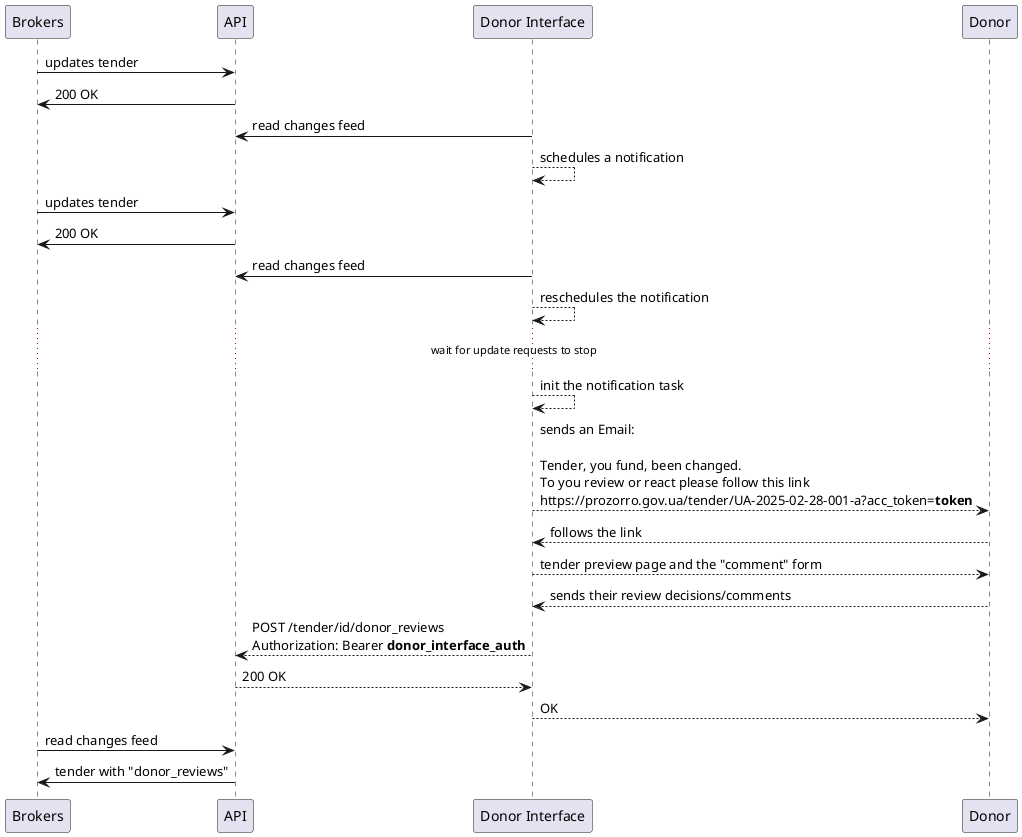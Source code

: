 @startuml

Brokers -> API: updates tender
Brokers <- API: 200 OK
API <- "Donor Interface" as DI: read changes feed
DI --> DI: schedules a notification

Brokers -> API: updates tender
Brokers <- API: 200 OK
API <- "Donor Interface" as DI: read changes feed
DI --> DI: reschedules the notification

... wait for update requests to stop ...

DI --> DI: init the notification task
DI --> Donor: sends an Email: \n\n\
Tender, you fund, been changed.\n\
To you review or react please follow this link\n\
https://prozorro.gov.ua/tender/UA-2025-02-28-001-a?acc_token=**token**

DI <-- Donor: follows the link
DI --> Donor: tender preview page and the "comment" form

Donor --> DI: sends their review decisions/comments
DI --> API: POST /tender/id/donor_reviews \n\
Authorization: Bearer **donor_interface_auth**
DI <-- API: 200 OK
Donor <-- DI: OK


Brokers -> API: read changes feed
Brokers <- API: tender with "donor_reviews"

@enduml

